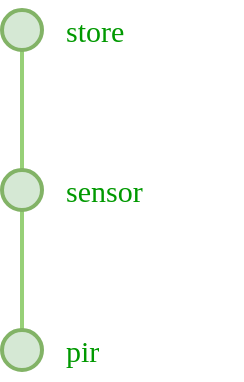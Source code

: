 <mxfile version="22.0.2" type="device">
  <diagram name="Página-1" id="sKd3tsI22_V5jR-nHXxZ">
    <mxGraphModel dx="607" dy="367" grid="1" gridSize="10" guides="1" tooltips="1" connect="1" arrows="1" fold="1" page="1" pageScale="1" pageWidth="827" pageHeight="1169" math="0" shadow="0">
      <root>
        <mxCell id="0" />
        <mxCell id="1" parent="0" />
        <mxCell id="aGrfN4Roc2kFLRaL8HcX-4" style="edgeStyle=orthogonalEdgeStyle;rounded=0;orthogonalLoop=1;jettySize=auto;html=1;exitX=0.5;exitY=1;exitDx=0;exitDy=0;entryX=0.5;entryY=0;entryDx=0;entryDy=0;endArrow=none;endFill=0;strokeWidth=2;strokeColor=#97D077;" edge="1" parent="1" source="aGrfN4Roc2kFLRaL8HcX-1" target="aGrfN4Roc2kFLRaL8HcX-3">
          <mxGeometry relative="1" as="geometry" />
        </mxCell>
        <mxCell id="aGrfN4Roc2kFLRaL8HcX-1" value="" style="ellipse;whiteSpace=wrap;html=1;aspect=fixed;fillColor=#d5e8d4;strokeColor=#82b366;strokeWidth=2;" vertex="1" parent="1">
          <mxGeometry x="390" y="190" width="20" height="20" as="geometry" />
        </mxCell>
        <mxCell id="aGrfN4Roc2kFLRaL8HcX-2" value="&lt;font color=&quot;#009900&quot; face=&quot;Lucida Console&quot; style=&quot;font-size: 15px;&quot;&gt;store&lt;/font&gt;" style="text;html=1;strokeColor=none;fillColor=none;align=left;verticalAlign=middle;whiteSpace=wrap;rounded=0;" vertex="1" parent="1">
          <mxGeometry x="420" y="185" width="60" height="30" as="geometry" />
        </mxCell>
        <mxCell id="aGrfN4Roc2kFLRaL8HcX-7" style="edgeStyle=orthogonalEdgeStyle;rounded=0;orthogonalLoop=1;jettySize=auto;html=1;exitX=0.5;exitY=1;exitDx=0;exitDy=0;entryX=0.5;entryY=0;entryDx=0;entryDy=0;endArrow=none;endFill=0;strokeWidth=2;strokeColor=#97D077;" edge="1" parent="1" source="aGrfN4Roc2kFLRaL8HcX-3" target="aGrfN4Roc2kFLRaL8HcX-6">
          <mxGeometry relative="1" as="geometry" />
        </mxCell>
        <mxCell id="aGrfN4Roc2kFLRaL8HcX-3" value="" style="ellipse;whiteSpace=wrap;html=1;aspect=fixed;fillColor=#d5e8d4;strokeColor=#82b366;strokeWidth=2;" vertex="1" parent="1">
          <mxGeometry x="390" y="270" width="20" height="20" as="geometry" />
        </mxCell>
        <mxCell id="aGrfN4Roc2kFLRaL8HcX-5" value="&lt;font color=&quot;#009900&quot; face=&quot;Lucida Console&quot; style=&quot;font-size: 15px;&quot;&gt;sensor&lt;/font&gt;" style="text;html=1;strokeColor=none;fillColor=none;align=left;verticalAlign=middle;whiteSpace=wrap;rounded=0;" vertex="1" parent="1">
          <mxGeometry x="420" y="265" width="90" height="30" as="geometry" />
        </mxCell>
        <mxCell id="aGrfN4Roc2kFLRaL8HcX-6" value="" style="ellipse;whiteSpace=wrap;html=1;aspect=fixed;fillColor=#d5e8d4;strokeColor=#82b366;strokeWidth=2;" vertex="1" parent="1">
          <mxGeometry x="390" y="350" width="20" height="20" as="geometry" />
        </mxCell>
        <mxCell id="aGrfN4Roc2kFLRaL8HcX-8" value="&lt;font color=&quot;#009900&quot; face=&quot;Lucida Console&quot; style=&quot;font-size: 15px;&quot;&gt;pir&lt;/font&gt;" style="text;html=1;strokeColor=none;fillColor=none;align=left;verticalAlign=middle;whiteSpace=wrap;rounded=0;" vertex="1" parent="1">
          <mxGeometry x="420" y="345" width="90" height="30" as="geometry" />
        </mxCell>
      </root>
    </mxGraphModel>
  </diagram>
</mxfile>
